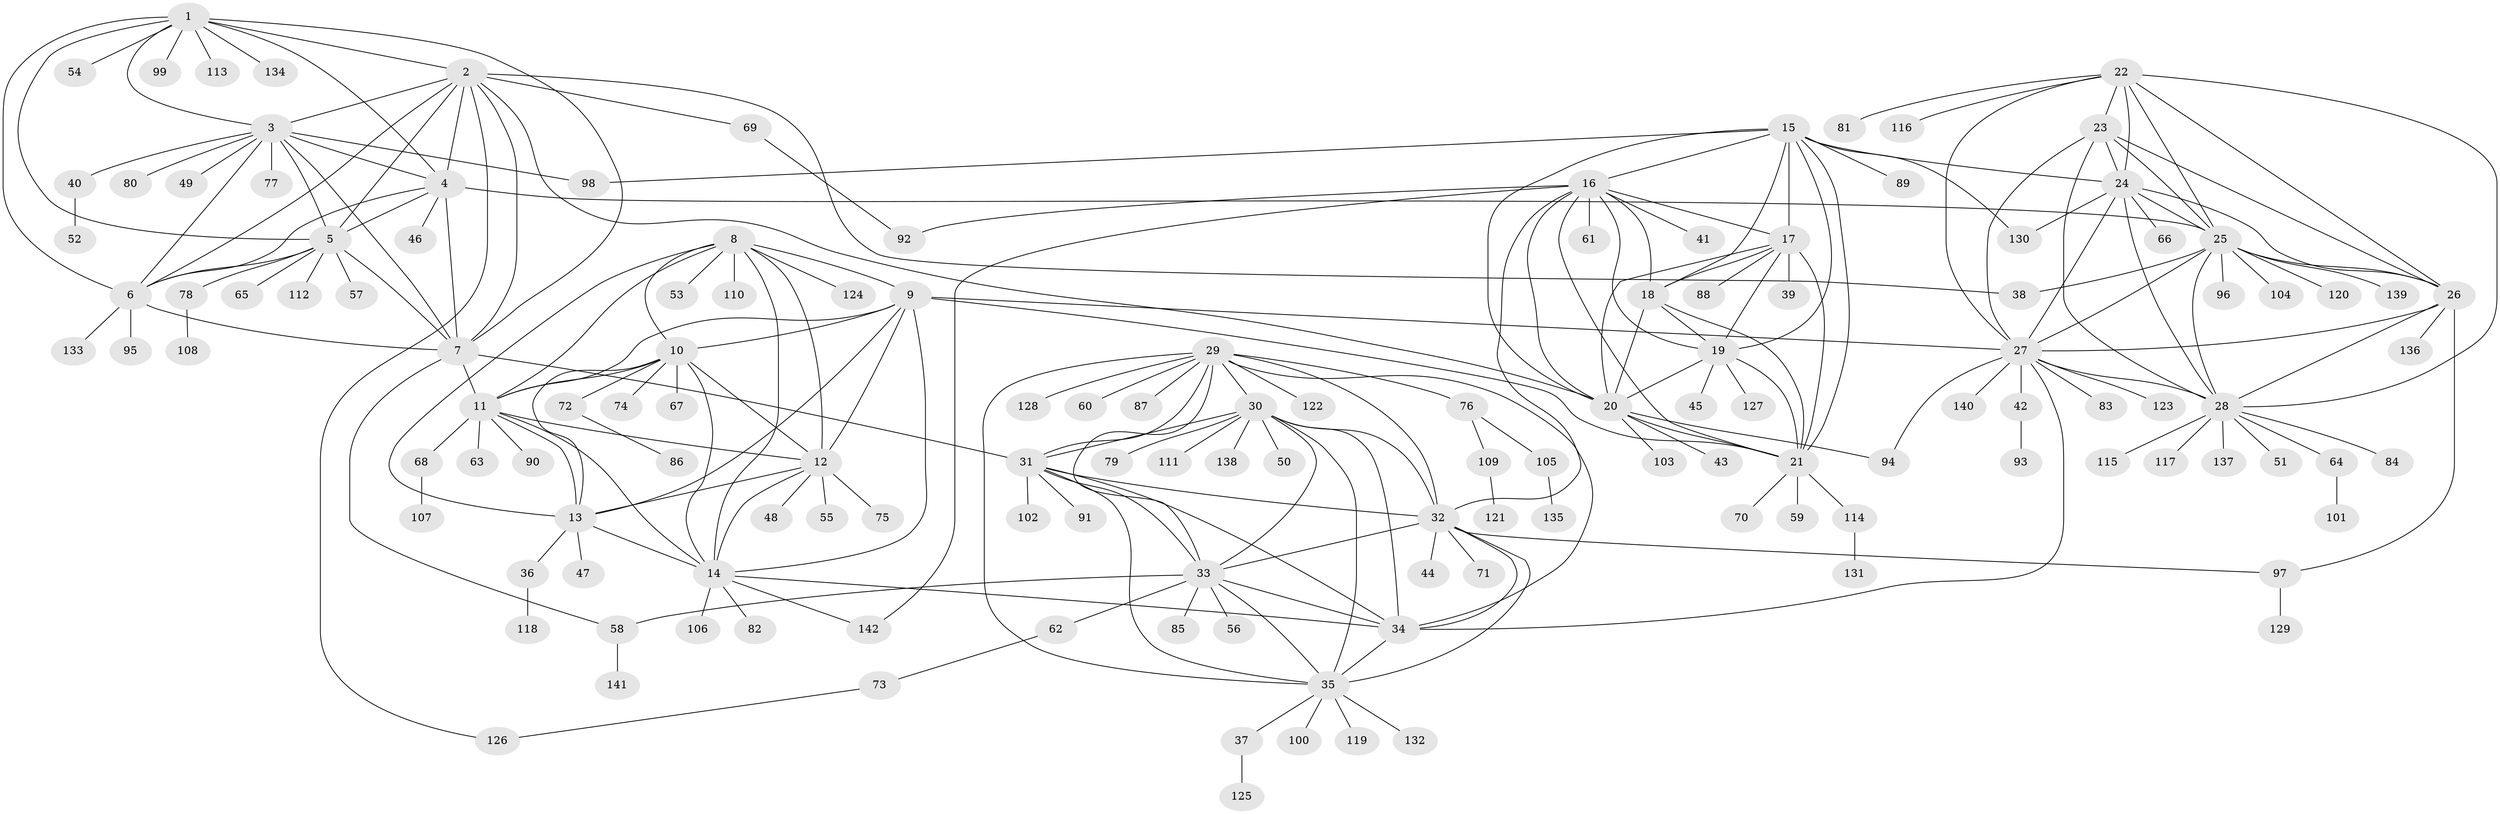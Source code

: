 // coarse degree distribution, {7: 0.0625, 10: 0.03571428571428571, 8: 0.026785714285714284, 9: 0.017857142857142856, 5: 0.008928571428571428, 16: 0.008928571428571428, 11: 0.03571428571428571, 6: 0.026785714285714284, 12: 0.017857142857142856, 2: 0.13392857142857142, 1: 0.6160714285714286, 3: 0.008928571428571428}
// Generated by graph-tools (version 1.1) at 2025/24/03/03/25 07:24:12]
// undirected, 142 vertices, 231 edges
graph export_dot {
graph [start="1"]
  node [color=gray90,style=filled];
  1;
  2;
  3;
  4;
  5;
  6;
  7;
  8;
  9;
  10;
  11;
  12;
  13;
  14;
  15;
  16;
  17;
  18;
  19;
  20;
  21;
  22;
  23;
  24;
  25;
  26;
  27;
  28;
  29;
  30;
  31;
  32;
  33;
  34;
  35;
  36;
  37;
  38;
  39;
  40;
  41;
  42;
  43;
  44;
  45;
  46;
  47;
  48;
  49;
  50;
  51;
  52;
  53;
  54;
  55;
  56;
  57;
  58;
  59;
  60;
  61;
  62;
  63;
  64;
  65;
  66;
  67;
  68;
  69;
  70;
  71;
  72;
  73;
  74;
  75;
  76;
  77;
  78;
  79;
  80;
  81;
  82;
  83;
  84;
  85;
  86;
  87;
  88;
  89;
  90;
  91;
  92;
  93;
  94;
  95;
  96;
  97;
  98;
  99;
  100;
  101;
  102;
  103;
  104;
  105;
  106;
  107;
  108;
  109;
  110;
  111;
  112;
  113;
  114;
  115;
  116;
  117;
  118;
  119;
  120;
  121;
  122;
  123;
  124;
  125;
  126;
  127;
  128;
  129;
  130;
  131;
  132;
  133;
  134;
  135;
  136;
  137;
  138;
  139;
  140;
  141;
  142;
  1 -- 2;
  1 -- 3;
  1 -- 4;
  1 -- 5;
  1 -- 6;
  1 -- 7;
  1 -- 54;
  1 -- 99;
  1 -- 113;
  1 -- 134;
  2 -- 3;
  2 -- 4;
  2 -- 5;
  2 -- 6;
  2 -- 7;
  2 -- 20;
  2 -- 38;
  2 -- 69;
  2 -- 126;
  3 -- 4;
  3 -- 5;
  3 -- 6;
  3 -- 7;
  3 -- 40;
  3 -- 49;
  3 -- 77;
  3 -- 80;
  3 -- 98;
  4 -- 5;
  4 -- 6;
  4 -- 7;
  4 -- 25;
  4 -- 46;
  5 -- 6;
  5 -- 7;
  5 -- 57;
  5 -- 65;
  5 -- 78;
  5 -- 112;
  6 -- 7;
  6 -- 95;
  6 -- 133;
  7 -- 11;
  7 -- 31;
  7 -- 58;
  8 -- 9;
  8 -- 10;
  8 -- 11;
  8 -- 12;
  8 -- 13;
  8 -- 14;
  8 -- 53;
  8 -- 110;
  8 -- 124;
  9 -- 10;
  9 -- 11;
  9 -- 12;
  9 -- 13;
  9 -- 14;
  9 -- 21;
  9 -- 27;
  10 -- 11;
  10 -- 12;
  10 -- 13;
  10 -- 14;
  10 -- 67;
  10 -- 72;
  10 -- 74;
  11 -- 12;
  11 -- 13;
  11 -- 14;
  11 -- 63;
  11 -- 68;
  11 -- 90;
  12 -- 13;
  12 -- 14;
  12 -- 48;
  12 -- 55;
  12 -- 75;
  13 -- 14;
  13 -- 36;
  13 -- 47;
  14 -- 34;
  14 -- 82;
  14 -- 106;
  14 -- 142;
  15 -- 16;
  15 -- 17;
  15 -- 18;
  15 -- 19;
  15 -- 20;
  15 -- 21;
  15 -- 24;
  15 -- 89;
  15 -- 98;
  15 -- 130;
  16 -- 17;
  16 -- 18;
  16 -- 19;
  16 -- 20;
  16 -- 21;
  16 -- 32;
  16 -- 41;
  16 -- 61;
  16 -- 92;
  16 -- 142;
  17 -- 18;
  17 -- 19;
  17 -- 20;
  17 -- 21;
  17 -- 39;
  17 -- 88;
  18 -- 19;
  18 -- 20;
  18 -- 21;
  19 -- 20;
  19 -- 21;
  19 -- 45;
  19 -- 127;
  20 -- 21;
  20 -- 43;
  20 -- 94;
  20 -- 103;
  21 -- 59;
  21 -- 70;
  21 -- 114;
  22 -- 23;
  22 -- 24;
  22 -- 25;
  22 -- 26;
  22 -- 27;
  22 -- 28;
  22 -- 81;
  22 -- 116;
  23 -- 24;
  23 -- 25;
  23 -- 26;
  23 -- 27;
  23 -- 28;
  24 -- 25;
  24 -- 26;
  24 -- 27;
  24 -- 28;
  24 -- 66;
  24 -- 130;
  25 -- 26;
  25 -- 27;
  25 -- 28;
  25 -- 38;
  25 -- 96;
  25 -- 104;
  25 -- 120;
  25 -- 139;
  26 -- 27;
  26 -- 28;
  26 -- 97;
  26 -- 136;
  27 -- 28;
  27 -- 34;
  27 -- 42;
  27 -- 83;
  27 -- 94;
  27 -- 123;
  27 -- 140;
  28 -- 51;
  28 -- 64;
  28 -- 84;
  28 -- 115;
  28 -- 117;
  28 -- 137;
  29 -- 30;
  29 -- 31;
  29 -- 32;
  29 -- 33;
  29 -- 34;
  29 -- 35;
  29 -- 60;
  29 -- 76;
  29 -- 87;
  29 -- 122;
  29 -- 128;
  30 -- 31;
  30 -- 32;
  30 -- 33;
  30 -- 34;
  30 -- 35;
  30 -- 50;
  30 -- 79;
  30 -- 111;
  30 -- 138;
  31 -- 32;
  31 -- 33;
  31 -- 34;
  31 -- 35;
  31 -- 91;
  31 -- 102;
  32 -- 33;
  32 -- 34;
  32 -- 35;
  32 -- 44;
  32 -- 71;
  32 -- 97;
  33 -- 34;
  33 -- 35;
  33 -- 56;
  33 -- 58;
  33 -- 62;
  33 -- 85;
  34 -- 35;
  35 -- 37;
  35 -- 100;
  35 -- 119;
  35 -- 132;
  36 -- 118;
  37 -- 125;
  40 -- 52;
  42 -- 93;
  58 -- 141;
  62 -- 73;
  64 -- 101;
  68 -- 107;
  69 -- 92;
  72 -- 86;
  73 -- 126;
  76 -- 105;
  76 -- 109;
  78 -- 108;
  97 -- 129;
  105 -- 135;
  109 -- 121;
  114 -- 131;
}
